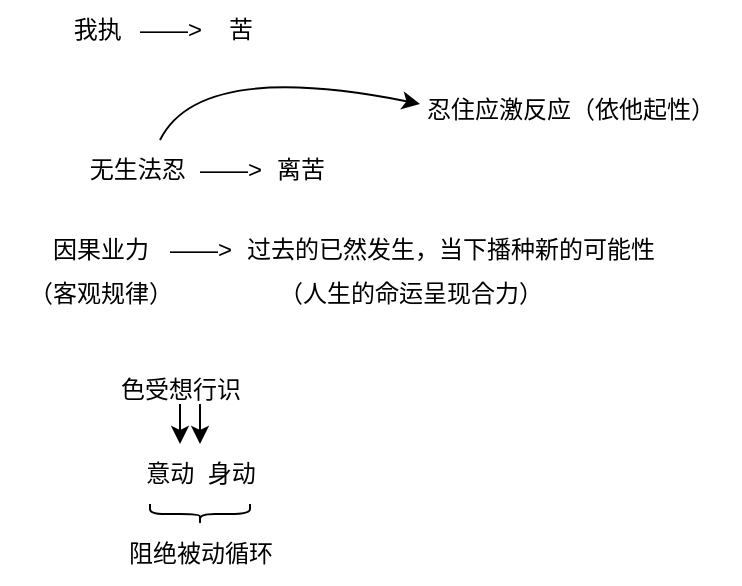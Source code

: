 <mxfile version="28.1.2">
  <diagram name="第 1 页" id="S__b25z2ENVKFjySh0Ca">
    <mxGraphModel dx="2066" dy="1137" grid="1" gridSize="10" guides="1" tooltips="1" connect="1" arrows="1" fold="1" page="1" pageScale="1" pageWidth="827" pageHeight="1169" math="0" shadow="0">
      <root>
        <mxCell id="0" />
        <mxCell id="1" parent="0" />
        <mxCell id="gaEWtHbvREKr-Lk5FOce-1" value="我执&amp;nbsp;" style="text;html=1;align=center;verticalAlign=middle;resizable=0;points=[];autosize=1;strokeColor=none;fillColor=none;" vertex="1" parent="1">
          <mxGeometry x="45" y="48" width="50" height="30" as="geometry" />
        </mxCell>
        <mxCell id="gaEWtHbvREKr-Lk5FOce-2" value="——&amp;gt;" style="text;html=1;align=center;verticalAlign=middle;resizable=0;points=[];autosize=1;strokeColor=none;fillColor=none;" vertex="1" parent="1">
          <mxGeometry x="80" y="48" width="50" height="30" as="geometry" />
        </mxCell>
        <mxCell id="gaEWtHbvREKr-Lk5FOce-3" value="苦" style="text;html=1;align=center;verticalAlign=middle;resizable=0;points=[];autosize=1;strokeColor=none;fillColor=none;" vertex="1" parent="1">
          <mxGeometry x="120" y="48" width="40" height="30" as="geometry" />
        </mxCell>
        <mxCell id="gaEWtHbvREKr-Lk5FOce-4" value="无生法忍&amp;nbsp;" style="text;html=1;align=center;verticalAlign=middle;resizable=0;points=[];autosize=1;strokeColor=none;fillColor=none;" vertex="1" parent="1">
          <mxGeometry x="55" y="118" width="70" height="30" as="geometry" />
        </mxCell>
        <mxCell id="gaEWtHbvREKr-Lk5FOce-5" value="——&amp;gt;" style="text;html=1;align=center;verticalAlign=middle;resizable=0;points=[];autosize=1;strokeColor=none;fillColor=none;" vertex="1" parent="1">
          <mxGeometry x="110" y="118" width="50" height="30" as="geometry" />
        </mxCell>
        <mxCell id="gaEWtHbvREKr-Lk5FOce-6" value="离苦" style="text;html=1;align=center;verticalAlign=middle;resizable=0;points=[];autosize=1;strokeColor=none;fillColor=none;" vertex="1" parent="1">
          <mxGeometry x="145" y="118" width="50" height="30" as="geometry" />
        </mxCell>
        <mxCell id="gaEWtHbvREKr-Lk5FOce-7" value="" style="endArrow=classic;html=1;rounded=0;strokeColor=none;curved=1;" edge="1" parent="1">
          <mxGeometry width="50" height="50" relative="1" as="geometry">
            <mxPoint x="100" y="120" as="sourcePoint" />
            <mxPoint x="150" y="70" as="targetPoint" />
          </mxGeometry>
        </mxCell>
        <mxCell id="gaEWtHbvREKr-Lk5FOce-8" value="" style="endArrow=classic;html=1;rounded=0;curved=1;" edge="1" parent="1">
          <mxGeometry width="50" height="50" relative="1" as="geometry">
            <mxPoint x="100" y="118" as="sourcePoint" />
            <mxPoint x="230" y="100" as="targetPoint" />
            <Array as="points">
              <mxPoint x="120" y="78" />
            </Array>
          </mxGeometry>
        </mxCell>
        <mxCell id="gaEWtHbvREKr-Lk5FOce-9" value="忍住应激反应（依他起性）" style="text;html=1;align=center;verticalAlign=middle;resizable=0;points=[];autosize=1;strokeColor=none;fillColor=none;" vertex="1" parent="1">
          <mxGeometry x="220" y="88" width="170" height="30" as="geometry" />
        </mxCell>
        <mxCell id="gaEWtHbvREKr-Lk5FOce-10" value="因果业力" style="text;html=1;align=center;verticalAlign=middle;resizable=0;points=[];autosize=1;strokeColor=none;fillColor=none;" vertex="1" parent="1">
          <mxGeometry x="35" y="158" width="70" height="30" as="geometry" />
        </mxCell>
        <mxCell id="gaEWtHbvREKr-Lk5FOce-11" value="——&amp;gt;" style="text;html=1;align=center;verticalAlign=middle;resizable=0;points=[];autosize=1;strokeColor=none;fillColor=none;" vertex="1" parent="1">
          <mxGeometry x="95" y="158" width="50" height="30" as="geometry" />
        </mxCell>
        <mxCell id="gaEWtHbvREKr-Lk5FOce-12" value="过去的已然发生，当下播种新的可能性" style="text;html=1;align=center;verticalAlign=middle;resizable=0;points=[];autosize=1;strokeColor=none;fillColor=none;" vertex="1" parent="1">
          <mxGeometry x="130" y="158" width="230" height="30" as="geometry" />
        </mxCell>
        <mxCell id="gaEWtHbvREKr-Lk5FOce-13" value="（客观规律）" style="text;html=1;align=center;verticalAlign=middle;resizable=0;points=[];autosize=1;strokeColor=none;fillColor=none;" vertex="1" parent="1">
          <mxGeometry x="20" y="180" width="100" height="30" as="geometry" />
        </mxCell>
        <mxCell id="gaEWtHbvREKr-Lk5FOce-14" value="（人生的命运呈现合力）" style="text;html=1;align=center;verticalAlign=middle;resizable=0;points=[];autosize=1;strokeColor=none;fillColor=none;" vertex="1" parent="1">
          <mxGeometry x="145" y="180" width="160" height="30" as="geometry" />
        </mxCell>
        <mxCell id="gaEWtHbvREKr-Lk5FOce-15" value="色受想行识" style="text;html=1;align=center;verticalAlign=middle;resizable=0;points=[];autosize=1;strokeColor=none;fillColor=none;" vertex="1" parent="1">
          <mxGeometry x="70" y="228" width="80" height="30" as="geometry" />
        </mxCell>
        <mxCell id="gaEWtHbvREKr-Lk5FOce-16" value="" style="endArrow=classic;html=1;rounded=0;" edge="1" parent="1">
          <mxGeometry width="50" height="50" relative="1" as="geometry">
            <mxPoint x="110" y="250" as="sourcePoint" />
            <mxPoint x="110" y="270" as="targetPoint" />
          </mxGeometry>
        </mxCell>
        <mxCell id="gaEWtHbvREKr-Lk5FOce-18" value="" style="endArrow=classic;html=1;rounded=0;" edge="1" parent="1">
          <mxGeometry width="50" height="50" relative="1" as="geometry">
            <mxPoint x="120" y="250" as="sourcePoint" />
            <mxPoint x="120" y="270" as="targetPoint" />
          </mxGeometry>
        </mxCell>
        <mxCell id="gaEWtHbvREKr-Lk5FOce-19" value="意动&amp;nbsp; 身动" style="text;html=1;align=center;verticalAlign=middle;resizable=0;points=[];autosize=1;strokeColor=none;fillColor=none;" vertex="1" parent="1">
          <mxGeometry x="80" y="270" width="80" height="30" as="geometry" />
        </mxCell>
        <mxCell id="gaEWtHbvREKr-Lk5FOce-20" value="" style="shape=curlyBracket;whiteSpace=wrap;html=1;rounded=1;flipH=1;labelPosition=right;verticalLabelPosition=middle;align=left;verticalAlign=middle;direction=north;" vertex="1" parent="1">
          <mxGeometry x="95" y="300" width="50" height="10" as="geometry" />
        </mxCell>
        <mxCell id="gaEWtHbvREKr-Lk5FOce-21" value="阻绝被动循环" style="text;html=1;align=center;verticalAlign=middle;resizable=0;points=[];autosize=1;strokeColor=none;fillColor=none;" vertex="1" parent="1">
          <mxGeometry x="70" y="310" width="100" height="30" as="geometry" />
        </mxCell>
      </root>
    </mxGraphModel>
  </diagram>
</mxfile>
